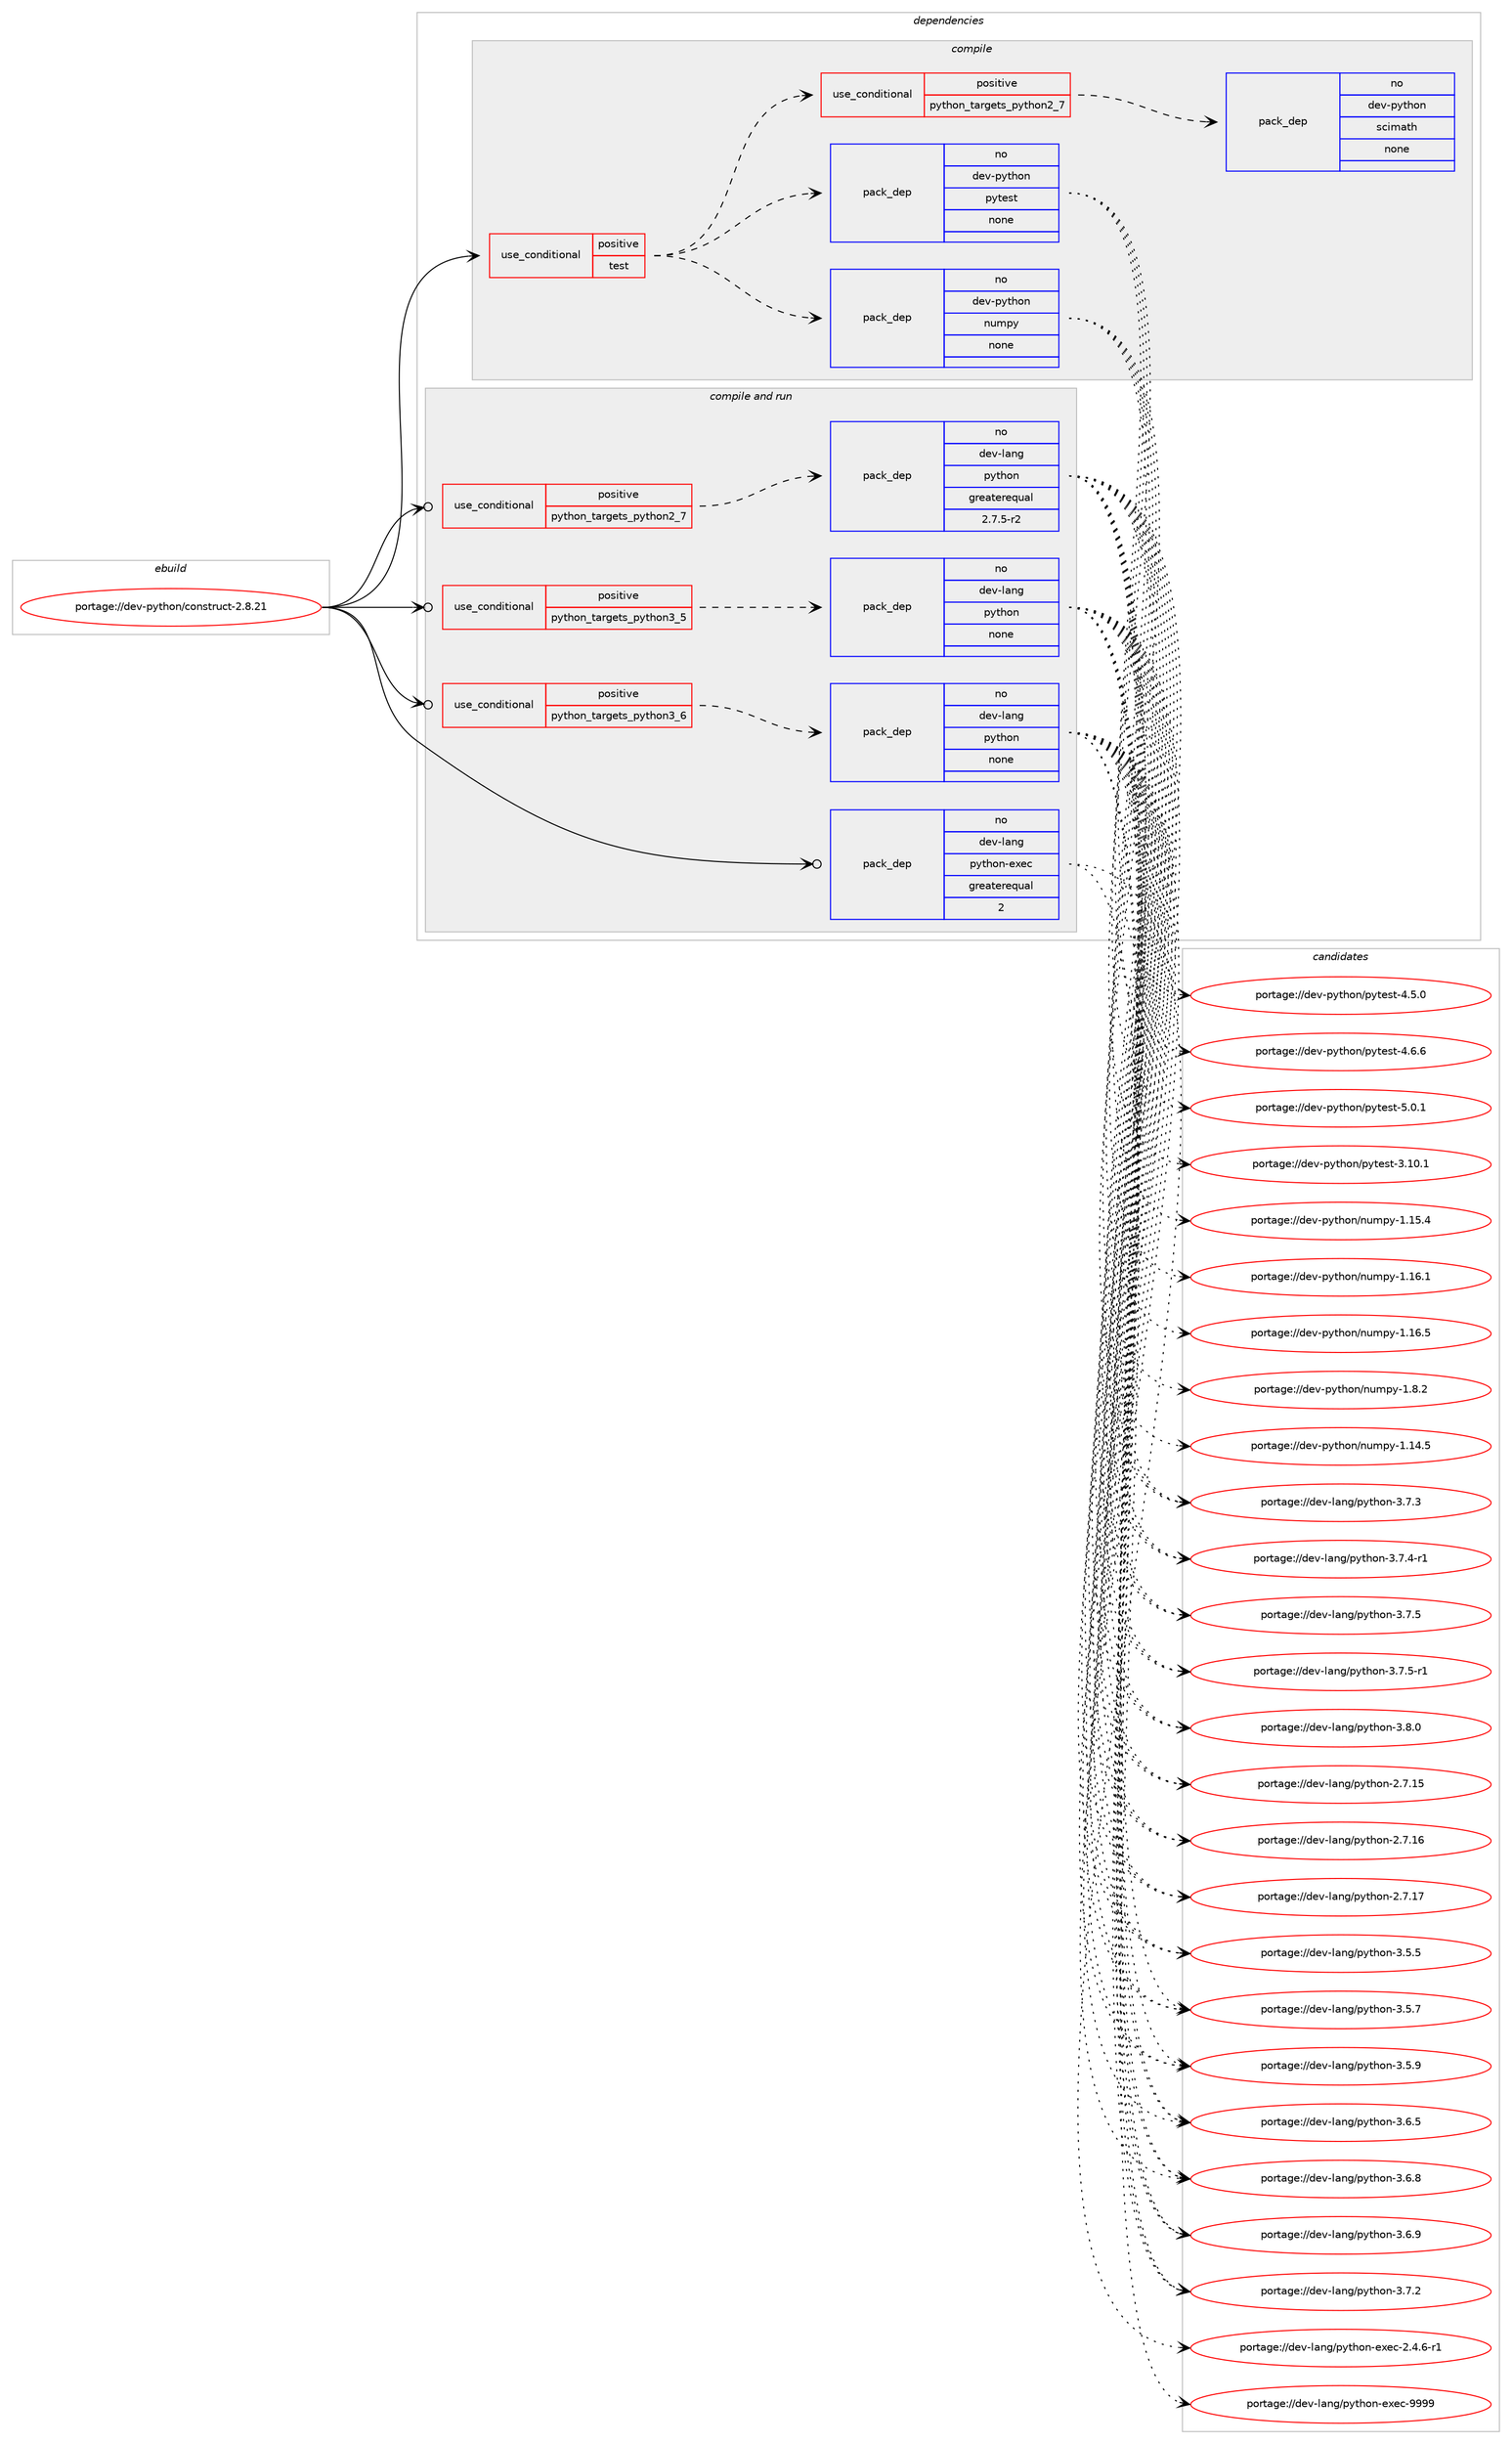 digraph prolog {

# *************
# Graph options
# *************

newrank=true;
concentrate=true;
compound=true;
graph [rankdir=LR,fontname=Helvetica,fontsize=10,ranksep=1.5];#, ranksep=2.5, nodesep=0.2];
edge  [arrowhead=vee];
node  [fontname=Helvetica,fontsize=10];

# **********
# The ebuild
# **********

subgraph cluster_leftcol {
color=gray;
rank=same;
label=<<i>ebuild</i>>;
id [label="portage://dev-python/construct-2.8.21", color=red, width=4, href="../dev-python/construct-2.8.21.svg"];
}

# ****************
# The dependencies
# ****************

subgraph cluster_midcol {
color=gray;
label=<<i>dependencies</i>>;
subgraph cluster_compile {
fillcolor="#eeeeee";
style=filled;
label=<<i>compile</i>>;
subgraph cond27161 {
dependency134887 [label=<<TABLE BORDER="0" CELLBORDER="1" CELLSPACING="0" CELLPADDING="4"><TR><TD ROWSPAN="3" CELLPADDING="10">use_conditional</TD></TR><TR><TD>positive</TD></TR><TR><TD>test</TD></TR></TABLE>>, shape=none, color=red];
subgraph pack104416 {
dependency134888 [label=<<TABLE BORDER="0" CELLBORDER="1" CELLSPACING="0" CELLPADDING="4" WIDTH="220"><TR><TD ROWSPAN="6" CELLPADDING="30">pack_dep</TD></TR><TR><TD WIDTH="110">no</TD></TR><TR><TD>dev-python</TD></TR><TR><TD>numpy</TD></TR><TR><TD>none</TD></TR><TR><TD></TD></TR></TABLE>>, shape=none, color=blue];
}
dependency134887:e -> dependency134888:w [weight=20,style="dashed",arrowhead="vee"];
subgraph pack104417 {
dependency134889 [label=<<TABLE BORDER="0" CELLBORDER="1" CELLSPACING="0" CELLPADDING="4" WIDTH="220"><TR><TD ROWSPAN="6" CELLPADDING="30">pack_dep</TD></TR><TR><TD WIDTH="110">no</TD></TR><TR><TD>dev-python</TD></TR><TR><TD>pytest</TD></TR><TR><TD>none</TD></TR><TR><TD></TD></TR></TABLE>>, shape=none, color=blue];
}
dependency134887:e -> dependency134889:w [weight=20,style="dashed",arrowhead="vee"];
subgraph cond27162 {
dependency134890 [label=<<TABLE BORDER="0" CELLBORDER="1" CELLSPACING="0" CELLPADDING="4"><TR><TD ROWSPAN="3" CELLPADDING="10">use_conditional</TD></TR><TR><TD>positive</TD></TR><TR><TD>python_targets_python2_7</TD></TR></TABLE>>, shape=none, color=red];
subgraph pack104418 {
dependency134891 [label=<<TABLE BORDER="0" CELLBORDER="1" CELLSPACING="0" CELLPADDING="4" WIDTH="220"><TR><TD ROWSPAN="6" CELLPADDING="30">pack_dep</TD></TR><TR><TD WIDTH="110">no</TD></TR><TR><TD>dev-python</TD></TR><TR><TD>scimath</TD></TR><TR><TD>none</TD></TR><TR><TD></TD></TR></TABLE>>, shape=none, color=blue];
}
dependency134890:e -> dependency134891:w [weight=20,style="dashed",arrowhead="vee"];
}
dependency134887:e -> dependency134890:w [weight=20,style="dashed",arrowhead="vee"];
}
id:e -> dependency134887:w [weight=20,style="solid",arrowhead="vee"];
}
subgraph cluster_compileandrun {
fillcolor="#eeeeee";
style=filled;
label=<<i>compile and run</i>>;
subgraph cond27163 {
dependency134892 [label=<<TABLE BORDER="0" CELLBORDER="1" CELLSPACING="0" CELLPADDING="4"><TR><TD ROWSPAN="3" CELLPADDING="10">use_conditional</TD></TR><TR><TD>positive</TD></TR><TR><TD>python_targets_python2_7</TD></TR></TABLE>>, shape=none, color=red];
subgraph pack104419 {
dependency134893 [label=<<TABLE BORDER="0" CELLBORDER="1" CELLSPACING="0" CELLPADDING="4" WIDTH="220"><TR><TD ROWSPAN="6" CELLPADDING="30">pack_dep</TD></TR><TR><TD WIDTH="110">no</TD></TR><TR><TD>dev-lang</TD></TR><TR><TD>python</TD></TR><TR><TD>greaterequal</TD></TR><TR><TD>2.7.5-r2</TD></TR></TABLE>>, shape=none, color=blue];
}
dependency134892:e -> dependency134893:w [weight=20,style="dashed",arrowhead="vee"];
}
id:e -> dependency134892:w [weight=20,style="solid",arrowhead="odotvee"];
subgraph cond27164 {
dependency134894 [label=<<TABLE BORDER="0" CELLBORDER="1" CELLSPACING="0" CELLPADDING="4"><TR><TD ROWSPAN="3" CELLPADDING="10">use_conditional</TD></TR><TR><TD>positive</TD></TR><TR><TD>python_targets_python3_5</TD></TR></TABLE>>, shape=none, color=red];
subgraph pack104420 {
dependency134895 [label=<<TABLE BORDER="0" CELLBORDER="1" CELLSPACING="0" CELLPADDING="4" WIDTH="220"><TR><TD ROWSPAN="6" CELLPADDING="30">pack_dep</TD></TR><TR><TD WIDTH="110">no</TD></TR><TR><TD>dev-lang</TD></TR><TR><TD>python</TD></TR><TR><TD>none</TD></TR><TR><TD></TD></TR></TABLE>>, shape=none, color=blue];
}
dependency134894:e -> dependency134895:w [weight=20,style="dashed",arrowhead="vee"];
}
id:e -> dependency134894:w [weight=20,style="solid",arrowhead="odotvee"];
subgraph cond27165 {
dependency134896 [label=<<TABLE BORDER="0" CELLBORDER="1" CELLSPACING="0" CELLPADDING="4"><TR><TD ROWSPAN="3" CELLPADDING="10">use_conditional</TD></TR><TR><TD>positive</TD></TR><TR><TD>python_targets_python3_6</TD></TR></TABLE>>, shape=none, color=red];
subgraph pack104421 {
dependency134897 [label=<<TABLE BORDER="0" CELLBORDER="1" CELLSPACING="0" CELLPADDING="4" WIDTH="220"><TR><TD ROWSPAN="6" CELLPADDING="30">pack_dep</TD></TR><TR><TD WIDTH="110">no</TD></TR><TR><TD>dev-lang</TD></TR><TR><TD>python</TD></TR><TR><TD>none</TD></TR><TR><TD></TD></TR></TABLE>>, shape=none, color=blue];
}
dependency134896:e -> dependency134897:w [weight=20,style="dashed",arrowhead="vee"];
}
id:e -> dependency134896:w [weight=20,style="solid",arrowhead="odotvee"];
subgraph pack104422 {
dependency134898 [label=<<TABLE BORDER="0" CELLBORDER="1" CELLSPACING="0" CELLPADDING="4" WIDTH="220"><TR><TD ROWSPAN="6" CELLPADDING="30">pack_dep</TD></TR><TR><TD WIDTH="110">no</TD></TR><TR><TD>dev-lang</TD></TR><TR><TD>python-exec</TD></TR><TR><TD>greaterequal</TD></TR><TR><TD>2</TD></TR></TABLE>>, shape=none, color=blue];
}
id:e -> dependency134898:w [weight=20,style="solid",arrowhead="odotvee"];
}
subgraph cluster_run {
fillcolor="#eeeeee";
style=filled;
label=<<i>run</i>>;
}
}

# **************
# The candidates
# **************

subgraph cluster_choices {
rank=same;
color=gray;
label=<<i>candidates</i>>;

subgraph choice104416 {
color=black;
nodesep=1;
choiceportage100101118451121211161041111104711011710911212145494649524653 [label="portage://dev-python/numpy-1.14.5", color=red, width=4,href="../dev-python/numpy-1.14.5.svg"];
choiceportage100101118451121211161041111104711011710911212145494649534652 [label="portage://dev-python/numpy-1.15.4", color=red, width=4,href="../dev-python/numpy-1.15.4.svg"];
choiceportage100101118451121211161041111104711011710911212145494649544649 [label="portage://dev-python/numpy-1.16.1", color=red, width=4,href="../dev-python/numpy-1.16.1.svg"];
choiceportage100101118451121211161041111104711011710911212145494649544653 [label="portage://dev-python/numpy-1.16.5", color=red, width=4,href="../dev-python/numpy-1.16.5.svg"];
choiceportage1001011184511212111610411111047110117109112121454946564650 [label="portage://dev-python/numpy-1.8.2", color=red, width=4,href="../dev-python/numpy-1.8.2.svg"];
dependency134888:e -> choiceportage100101118451121211161041111104711011710911212145494649524653:w [style=dotted,weight="100"];
dependency134888:e -> choiceportage100101118451121211161041111104711011710911212145494649534652:w [style=dotted,weight="100"];
dependency134888:e -> choiceportage100101118451121211161041111104711011710911212145494649544649:w [style=dotted,weight="100"];
dependency134888:e -> choiceportage100101118451121211161041111104711011710911212145494649544653:w [style=dotted,weight="100"];
dependency134888:e -> choiceportage1001011184511212111610411111047110117109112121454946564650:w [style=dotted,weight="100"];
}
subgraph choice104417 {
color=black;
nodesep=1;
choiceportage100101118451121211161041111104711212111610111511645514649484649 [label="portage://dev-python/pytest-3.10.1", color=red, width=4,href="../dev-python/pytest-3.10.1.svg"];
choiceportage1001011184511212111610411111047112121116101115116455246534648 [label="portage://dev-python/pytest-4.5.0", color=red, width=4,href="../dev-python/pytest-4.5.0.svg"];
choiceportage1001011184511212111610411111047112121116101115116455246544654 [label="portage://dev-python/pytest-4.6.6", color=red, width=4,href="../dev-python/pytest-4.6.6.svg"];
choiceportage1001011184511212111610411111047112121116101115116455346484649 [label="portage://dev-python/pytest-5.0.1", color=red, width=4,href="../dev-python/pytest-5.0.1.svg"];
dependency134889:e -> choiceportage100101118451121211161041111104711212111610111511645514649484649:w [style=dotted,weight="100"];
dependency134889:e -> choiceportage1001011184511212111610411111047112121116101115116455246534648:w [style=dotted,weight="100"];
dependency134889:e -> choiceportage1001011184511212111610411111047112121116101115116455246544654:w [style=dotted,weight="100"];
dependency134889:e -> choiceportage1001011184511212111610411111047112121116101115116455346484649:w [style=dotted,weight="100"];
}
subgraph choice104418 {
color=black;
nodesep=1;
}
subgraph choice104419 {
color=black;
nodesep=1;
choiceportage10010111845108971101034711212111610411111045504655464953 [label="portage://dev-lang/python-2.7.15", color=red, width=4,href="../dev-lang/python-2.7.15.svg"];
choiceportage10010111845108971101034711212111610411111045504655464954 [label="portage://dev-lang/python-2.7.16", color=red, width=4,href="../dev-lang/python-2.7.16.svg"];
choiceportage10010111845108971101034711212111610411111045504655464955 [label="portage://dev-lang/python-2.7.17", color=red, width=4,href="../dev-lang/python-2.7.17.svg"];
choiceportage100101118451089711010347112121116104111110455146534653 [label="portage://dev-lang/python-3.5.5", color=red, width=4,href="../dev-lang/python-3.5.5.svg"];
choiceportage100101118451089711010347112121116104111110455146534655 [label="portage://dev-lang/python-3.5.7", color=red, width=4,href="../dev-lang/python-3.5.7.svg"];
choiceportage100101118451089711010347112121116104111110455146534657 [label="portage://dev-lang/python-3.5.9", color=red, width=4,href="../dev-lang/python-3.5.9.svg"];
choiceportage100101118451089711010347112121116104111110455146544653 [label="portage://dev-lang/python-3.6.5", color=red, width=4,href="../dev-lang/python-3.6.5.svg"];
choiceportage100101118451089711010347112121116104111110455146544656 [label="portage://dev-lang/python-3.6.8", color=red, width=4,href="../dev-lang/python-3.6.8.svg"];
choiceportage100101118451089711010347112121116104111110455146544657 [label="portage://dev-lang/python-3.6.9", color=red, width=4,href="../dev-lang/python-3.6.9.svg"];
choiceportage100101118451089711010347112121116104111110455146554650 [label="portage://dev-lang/python-3.7.2", color=red, width=4,href="../dev-lang/python-3.7.2.svg"];
choiceportage100101118451089711010347112121116104111110455146554651 [label="portage://dev-lang/python-3.7.3", color=red, width=4,href="../dev-lang/python-3.7.3.svg"];
choiceportage1001011184510897110103471121211161041111104551465546524511449 [label="portage://dev-lang/python-3.7.4-r1", color=red, width=4,href="../dev-lang/python-3.7.4-r1.svg"];
choiceportage100101118451089711010347112121116104111110455146554653 [label="portage://dev-lang/python-3.7.5", color=red, width=4,href="../dev-lang/python-3.7.5.svg"];
choiceportage1001011184510897110103471121211161041111104551465546534511449 [label="portage://dev-lang/python-3.7.5-r1", color=red, width=4,href="../dev-lang/python-3.7.5-r1.svg"];
choiceportage100101118451089711010347112121116104111110455146564648 [label="portage://dev-lang/python-3.8.0", color=red, width=4,href="../dev-lang/python-3.8.0.svg"];
dependency134893:e -> choiceportage10010111845108971101034711212111610411111045504655464953:w [style=dotted,weight="100"];
dependency134893:e -> choiceportage10010111845108971101034711212111610411111045504655464954:w [style=dotted,weight="100"];
dependency134893:e -> choiceportage10010111845108971101034711212111610411111045504655464955:w [style=dotted,weight="100"];
dependency134893:e -> choiceportage100101118451089711010347112121116104111110455146534653:w [style=dotted,weight="100"];
dependency134893:e -> choiceportage100101118451089711010347112121116104111110455146534655:w [style=dotted,weight="100"];
dependency134893:e -> choiceportage100101118451089711010347112121116104111110455146534657:w [style=dotted,weight="100"];
dependency134893:e -> choiceportage100101118451089711010347112121116104111110455146544653:w [style=dotted,weight="100"];
dependency134893:e -> choiceportage100101118451089711010347112121116104111110455146544656:w [style=dotted,weight="100"];
dependency134893:e -> choiceportage100101118451089711010347112121116104111110455146544657:w [style=dotted,weight="100"];
dependency134893:e -> choiceportage100101118451089711010347112121116104111110455146554650:w [style=dotted,weight="100"];
dependency134893:e -> choiceportage100101118451089711010347112121116104111110455146554651:w [style=dotted,weight="100"];
dependency134893:e -> choiceportage1001011184510897110103471121211161041111104551465546524511449:w [style=dotted,weight="100"];
dependency134893:e -> choiceportage100101118451089711010347112121116104111110455146554653:w [style=dotted,weight="100"];
dependency134893:e -> choiceportage1001011184510897110103471121211161041111104551465546534511449:w [style=dotted,weight="100"];
dependency134893:e -> choiceportage100101118451089711010347112121116104111110455146564648:w [style=dotted,weight="100"];
}
subgraph choice104420 {
color=black;
nodesep=1;
choiceportage10010111845108971101034711212111610411111045504655464953 [label="portage://dev-lang/python-2.7.15", color=red, width=4,href="../dev-lang/python-2.7.15.svg"];
choiceportage10010111845108971101034711212111610411111045504655464954 [label="portage://dev-lang/python-2.7.16", color=red, width=4,href="../dev-lang/python-2.7.16.svg"];
choiceportage10010111845108971101034711212111610411111045504655464955 [label="portage://dev-lang/python-2.7.17", color=red, width=4,href="../dev-lang/python-2.7.17.svg"];
choiceportage100101118451089711010347112121116104111110455146534653 [label="portage://dev-lang/python-3.5.5", color=red, width=4,href="../dev-lang/python-3.5.5.svg"];
choiceportage100101118451089711010347112121116104111110455146534655 [label="portage://dev-lang/python-3.5.7", color=red, width=4,href="../dev-lang/python-3.5.7.svg"];
choiceportage100101118451089711010347112121116104111110455146534657 [label="portage://dev-lang/python-3.5.9", color=red, width=4,href="../dev-lang/python-3.5.9.svg"];
choiceportage100101118451089711010347112121116104111110455146544653 [label="portage://dev-lang/python-3.6.5", color=red, width=4,href="../dev-lang/python-3.6.5.svg"];
choiceportage100101118451089711010347112121116104111110455146544656 [label="portage://dev-lang/python-3.6.8", color=red, width=4,href="../dev-lang/python-3.6.8.svg"];
choiceportage100101118451089711010347112121116104111110455146544657 [label="portage://dev-lang/python-3.6.9", color=red, width=4,href="../dev-lang/python-3.6.9.svg"];
choiceportage100101118451089711010347112121116104111110455146554650 [label="portage://dev-lang/python-3.7.2", color=red, width=4,href="../dev-lang/python-3.7.2.svg"];
choiceportage100101118451089711010347112121116104111110455146554651 [label="portage://dev-lang/python-3.7.3", color=red, width=4,href="../dev-lang/python-3.7.3.svg"];
choiceportage1001011184510897110103471121211161041111104551465546524511449 [label="portage://dev-lang/python-3.7.4-r1", color=red, width=4,href="../dev-lang/python-3.7.4-r1.svg"];
choiceportage100101118451089711010347112121116104111110455146554653 [label="portage://dev-lang/python-3.7.5", color=red, width=4,href="../dev-lang/python-3.7.5.svg"];
choiceportage1001011184510897110103471121211161041111104551465546534511449 [label="portage://dev-lang/python-3.7.5-r1", color=red, width=4,href="../dev-lang/python-3.7.5-r1.svg"];
choiceportage100101118451089711010347112121116104111110455146564648 [label="portage://dev-lang/python-3.8.0", color=red, width=4,href="../dev-lang/python-3.8.0.svg"];
dependency134895:e -> choiceportage10010111845108971101034711212111610411111045504655464953:w [style=dotted,weight="100"];
dependency134895:e -> choiceportage10010111845108971101034711212111610411111045504655464954:w [style=dotted,weight="100"];
dependency134895:e -> choiceportage10010111845108971101034711212111610411111045504655464955:w [style=dotted,weight="100"];
dependency134895:e -> choiceportage100101118451089711010347112121116104111110455146534653:w [style=dotted,weight="100"];
dependency134895:e -> choiceportage100101118451089711010347112121116104111110455146534655:w [style=dotted,weight="100"];
dependency134895:e -> choiceportage100101118451089711010347112121116104111110455146534657:w [style=dotted,weight="100"];
dependency134895:e -> choiceportage100101118451089711010347112121116104111110455146544653:w [style=dotted,weight="100"];
dependency134895:e -> choiceportage100101118451089711010347112121116104111110455146544656:w [style=dotted,weight="100"];
dependency134895:e -> choiceportage100101118451089711010347112121116104111110455146544657:w [style=dotted,weight="100"];
dependency134895:e -> choiceportage100101118451089711010347112121116104111110455146554650:w [style=dotted,weight="100"];
dependency134895:e -> choiceportage100101118451089711010347112121116104111110455146554651:w [style=dotted,weight="100"];
dependency134895:e -> choiceportage1001011184510897110103471121211161041111104551465546524511449:w [style=dotted,weight="100"];
dependency134895:e -> choiceportage100101118451089711010347112121116104111110455146554653:w [style=dotted,weight="100"];
dependency134895:e -> choiceportage1001011184510897110103471121211161041111104551465546534511449:w [style=dotted,weight="100"];
dependency134895:e -> choiceportage100101118451089711010347112121116104111110455146564648:w [style=dotted,weight="100"];
}
subgraph choice104421 {
color=black;
nodesep=1;
choiceportage10010111845108971101034711212111610411111045504655464953 [label="portage://dev-lang/python-2.7.15", color=red, width=4,href="../dev-lang/python-2.7.15.svg"];
choiceportage10010111845108971101034711212111610411111045504655464954 [label="portage://dev-lang/python-2.7.16", color=red, width=4,href="../dev-lang/python-2.7.16.svg"];
choiceportage10010111845108971101034711212111610411111045504655464955 [label="portage://dev-lang/python-2.7.17", color=red, width=4,href="../dev-lang/python-2.7.17.svg"];
choiceportage100101118451089711010347112121116104111110455146534653 [label="portage://dev-lang/python-3.5.5", color=red, width=4,href="../dev-lang/python-3.5.5.svg"];
choiceportage100101118451089711010347112121116104111110455146534655 [label="portage://dev-lang/python-3.5.7", color=red, width=4,href="../dev-lang/python-3.5.7.svg"];
choiceportage100101118451089711010347112121116104111110455146534657 [label="portage://dev-lang/python-3.5.9", color=red, width=4,href="../dev-lang/python-3.5.9.svg"];
choiceportage100101118451089711010347112121116104111110455146544653 [label="portage://dev-lang/python-3.6.5", color=red, width=4,href="../dev-lang/python-3.6.5.svg"];
choiceportage100101118451089711010347112121116104111110455146544656 [label="portage://dev-lang/python-3.6.8", color=red, width=4,href="../dev-lang/python-3.6.8.svg"];
choiceportage100101118451089711010347112121116104111110455146544657 [label="portage://dev-lang/python-3.6.9", color=red, width=4,href="../dev-lang/python-3.6.9.svg"];
choiceportage100101118451089711010347112121116104111110455146554650 [label="portage://dev-lang/python-3.7.2", color=red, width=4,href="../dev-lang/python-3.7.2.svg"];
choiceportage100101118451089711010347112121116104111110455146554651 [label="portage://dev-lang/python-3.7.3", color=red, width=4,href="../dev-lang/python-3.7.3.svg"];
choiceportage1001011184510897110103471121211161041111104551465546524511449 [label="portage://dev-lang/python-3.7.4-r1", color=red, width=4,href="../dev-lang/python-3.7.4-r1.svg"];
choiceportage100101118451089711010347112121116104111110455146554653 [label="portage://dev-lang/python-3.7.5", color=red, width=4,href="../dev-lang/python-3.7.5.svg"];
choiceportage1001011184510897110103471121211161041111104551465546534511449 [label="portage://dev-lang/python-3.7.5-r1", color=red, width=4,href="../dev-lang/python-3.7.5-r1.svg"];
choiceportage100101118451089711010347112121116104111110455146564648 [label="portage://dev-lang/python-3.8.0", color=red, width=4,href="../dev-lang/python-3.8.0.svg"];
dependency134897:e -> choiceportage10010111845108971101034711212111610411111045504655464953:w [style=dotted,weight="100"];
dependency134897:e -> choiceportage10010111845108971101034711212111610411111045504655464954:w [style=dotted,weight="100"];
dependency134897:e -> choiceportage10010111845108971101034711212111610411111045504655464955:w [style=dotted,weight="100"];
dependency134897:e -> choiceportage100101118451089711010347112121116104111110455146534653:w [style=dotted,weight="100"];
dependency134897:e -> choiceportage100101118451089711010347112121116104111110455146534655:w [style=dotted,weight="100"];
dependency134897:e -> choiceportage100101118451089711010347112121116104111110455146534657:w [style=dotted,weight="100"];
dependency134897:e -> choiceportage100101118451089711010347112121116104111110455146544653:w [style=dotted,weight="100"];
dependency134897:e -> choiceportage100101118451089711010347112121116104111110455146544656:w [style=dotted,weight="100"];
dependency134897:e -> choiceportage100101118451089711010347112121116104111110455146544657:w [style=dotted,weight="100"];
dependency134897:e -> choiceportage100101118451089711010347112121116104111110455146554650:w [style=dotted,weight="100"];
dependency134897:e -> choiceportage100101118451089711010347112121116104111110455146554651:w [style=dotted,weight="100"];
dependency134897:e -> choiceportage1001011184510897110103471121211161041111104551465546524511449:w [style=dotted,weight="100"];
dependency134897:e -> choiceportage100101118451089711010347112121116104111110455146554653:w [style=dotted,weight="100"];
dependency134897:e -> choiceportage1001011184510897110103471121211161041111104551465546534511449:w [style=dotted,weight="100"];
dependency134897:e -> choiceportage100101118451089711010347112121116104111110455146564648:w [style=dotted,weight="100"];
}
subgraph choice104422 {
color=black;
nodesep=1;
choiceportage10010111845108971101034711212111610411111045101120101994550465246544511449 [label="portage://dev-lang/python-exec-2.4.6-r1", color=red, width=4,href="../dev-lang/python-exec-2.4.6-r1.svg"];
choiceportage10010111845108971101034711212111610411111045101120101994557575757 [label="portage://dev-lang/python-exec-9999", color=red, width=4,href="../dev-lang/python-exec-9999.svg"];
dependency134898:e -> choiceportage10010111845108971101034711212111610411111045101120101994550465246544511449:w [style=dotted,weight="100"];
dependency134898:e -> choiceportage10010111845108971101034711212111610411111045101120101994557575757:w [style=dotted,weight="100"];
}
}

}
